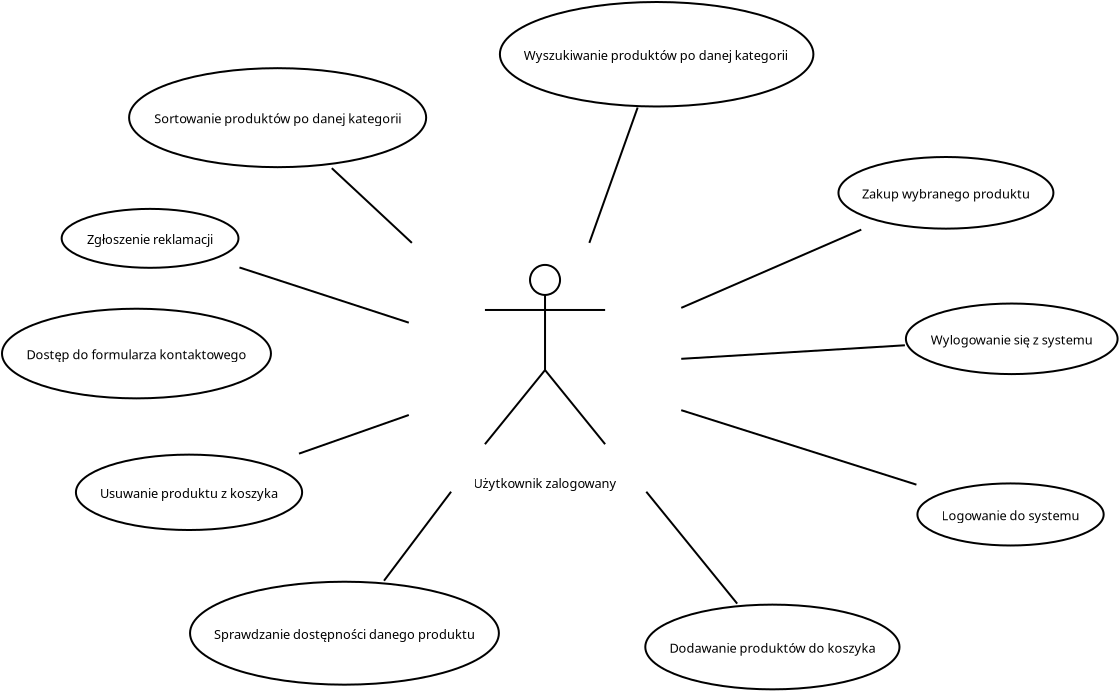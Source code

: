 <?xml version="1.0" encoding="UTF-8"?>
<dia:diagram xmlns:dia="http://www.lysator.liu.se/~alla/dia/">
  <dia:layer name="Tło" visible="true" connectable="true" active="true">
    <dia:object type="Standard - Line" version="0" id="O0">
      <dia:attribute name="obj_pos">
        <dia:point val="16.942,12.964"/>
      </dia:attribute>
      <dia:attribute name="obj_bb">
        <dia:rectangle val="5.117,9.175;17.005,13.027"/>
      </dia:attribute>
      <dia:attribute name="conn_endpoints">
        <dia:point val="16.942,12.964"/>
        <dia:point val="5.18,9.238"/>
      </dia:attribute>
      <dia:attribute name="numcp">
        <dia:int val="1"/>
      </dia:attribute>
      <dia:connections>
        <dia:connection handle="0" to="O2" connection="8"/>
        <dia:connection handle="1" to="O12" connection="8"/>
      </dia:connections>
    </dia:object>
    <dia:object type="UML - Usecase" version="0" id="O1">
      <dia:attribute name="obj_pos">
        <dia:point val="-3.887,-11.173"/>
      </dia:attribute>
      <dia:attribute name="obj_bb">
        <dia:rectangle val="-3.937,-11.223;12.675,-5.619"/>
      </dia:attribute>
      <dia:attribute name="meta">
        <dia:composite type="dict"/>
      </dia:attribute>
      <dia:attribute name="elem_corner">
        <dia:point val="-3.887,-11.173"/>
      </dia:attribute>
      <dia:attribute name="elem_width">
        <dia:real val="16.513"/>
      </dia:attribute>
      <dia:attribute name="elem_height">
        <dia:real val="5.504"/>
      </dia:attribute>
      <dia:attribute name="collaboration">
        <dia:boolean val="false"/>
      </dia:attribute>
      <dia:attribute name="text_outside">
        <dia:boolean val="false"/>
      </dia:attribute>
      <dia:attribute name="text">
        <dia:composite type="text">
          <dia:attribute name="string">
            <dia:string>#Wyszukiwanie produktów po danej kategorii#</dia:string>
          </dia:attribute>
          <dia:attribute name="font">
            <dia:font family="sans" style="0" name="Helvetica"/>
          </dia:attribute>
          <dia:attribute name="height">
            <dia:real val="0.8"/>
          </dia:attribute>
          <dia:attribute name="pos">
            <dia:point val="4.369,-8.226"/>
          </dia:attribute>
          <dia:attribute name="color">
            <dia:color val="#000000ff"/>
          </dia:attribute>
          <dia:attribute name="alignment">
            <dia:enum val="1"/>
          </dia:attribute>
        </dia:composite>
      </dia:attribute>
      <dia:attribute name="line_width">
        <dia:real val="0.1"/>
      </dia:attribute>
      <dia:attribute name="line_colour">
        <dia:color val="#000000ff"/>
      </dia:attribute>
      <dia:attribute name="fill_colour">
        <dia:color val="#ffffffff"/>
      </dia:attribute>
    </dia:object>
    <dia:object type="UML - Usecase" version="0" id="O2">
      <dia:attribute name="obj_pos">
        <dia:point val="16.989,12.898"/>
      </dia:attribute>
      <dia:attribute name="obj_bb">
        <dia:rectangle val="16.939,12.848;26.794,16.2"/>
      </dia:attribute>
      <dia:attribute name="meta">
        <dia:composite type="dict"/>
      </dia:attribute>
      <dia:attribute name="elem_corner">
        <dia:point val="16.989,12.898"/>
      </dia:attribute>
      <dia:attribute name="elem_width">
        <dia:real val="9.755"/>
      </dia:attribute>
      <dia:attribute name="elem_height">
        <dia:real val="3.252"/>
      </dia:attribute>
      <dia:attribute name="collaboration">
        <dia:boolean val="false"/>
      </dia:attribute>
      <dia:attribute name="text_outside">
        <dia:boolean val="false"/>
      </dia:attribute>
      <dia:attribute name="text">
        <dia:composite type="text">
          <dia:attribute name="string">
            <dia:string>#Logowanie do systemu#</dia:string>
          </dia:attribute>
          <dia:attribute name="font">
            <dia:font family="sans" style="0" name="Helvetica"/>
          </dia:attribute>
          <dia:attribute name="height">
            <dia:real val="0.8"/>
          </dia:attribute>
          <dia:attribute name="pos">
            <dia:point val="21.867,14.719"/>
          </dia:attribute>
          <dia:attribute name="color">
            <dia:color val="#000000ff"/>
          </dia:attribute>
          <dia:attribute name="alignment">
            <dia:enum val="1"/>
          </dia:attribute>
        </dia:composite>
      </dia:attribute>
      <dia:attribute name="line_width">
        <dia:real val="0.1"/>
      </dia:attribute>
      <dia:attribute name="line_colour">
        <dia:color val="#000000ff"/>
      </dia:attribute>
      <dia:attribute name="fill_colour">
        <dia:color val="#ffffffff"/>
      </dia:attribute>
    </dia:object>
    <dia:object type="UML - Usecase" version="0" id="O3">
      <dia:attribute name="obj_pos">
        <dia:point val="3.383,18.958"/>
      </dia:attribute>
      <dia:attribute name="obj_bb">
        <dia:rectangle val="3.333,18.908;16.753,23.448"/>
      </dia:attribute>
      <dia:attribute name="meta">
        <dia:composite type="dict"/>
      </dia:attribute>
      <dia:attribute name="elem_corner">
        <dia:point val="3.383,18.958"/>
      </dia:attribute>
      <dia:attribute name="elem_width">
        <dia:real val="13.32"/>
      </dia:attribute>
      <dia:attribute name="elem_height">
        <dia:real val="4.44"/>
      </dia:attribute>
      <dia:attribute name="collaboration">
        <dia:boolean val="false"/>
      </dia:attribute>
      <dia:attribute name="text_outside">
        <dia:boolean val="false"/>
      </dia:attribute>
      <dia:attribute name="text">
        <dia:composite type="text">
          <dia:attribute name="string">
            <dia:string>#Dodawanie produktów do koszyka#</dia:string>
          </dia:attribute>
          <dia:attribute name="font">
            <dia:font family="sans" style="0" name="Helvetica"/>
          </dia:attribute>
          <dia:attribute name="height">
            <dia:real val="0.8"/>
          </dia:attribute>
          <dia:attribute name="pos">
            <dia:point val="10.043,21.373"/>
          </dia:attribute>
          <dia:attribute name="color">
            <dia:color val="#000000ff"/>
          </dia:attribute>
          <dia:attribute name="alignment">
            <dia:enum val="1"/>
          </dia:attribute>
        </dia:composite>
      </dia:attribute>
      <dia:attribute name="line_width">
        <dia:real val="0.1"/>
      </dia:attribute>
      <dia:attribute name="line_colour">
        <dia:color val="#000000ff"/>
      </dia:attribute>
      <dia:attribute name="fill_colour">
        <dia:color val="#ffffffff"/>
      </dia:attribute>
    </dia:object>
    <dia:object type="Standard - Line" version="0" id="O4">
      <dia:attribute name="obj_pos">
        <dia:point val="3.285,-5.62"/>
      </dia:attribute>
      <dia:attribute name="obj_bb">
        <dia:rectangle val="0.708,-5.684;3.35,0.936"/>
      </dia:attribute>
      <dia:attribute name="conn_endpoints">
        <dia:point val="3.285,-5.62"/>
        <dia:point val="0.773,0.871"/>
      </dia:attribute>
      <dia:attribute name="numcp">
        <dia:int val="1"/>
      </dia:attribute>
      <dia:connections>
        <dia:connection handle="0" to="O1" connection="8"/>
        <dia:connection handle="1" to="O12" connection="8"/>
      </dia:connections>
    </dia:object>
    <dia:object type="Standard - Line" version="0" id="O5">
      <dia:attribute name="obj_pos">
        <dia:point val="8.163,18.908"/>
      </dia:attribute>
      <dia:attribute name="obj_bb">
        <dia:rectangle val="3.435,13.212;8.233,18.978"/>
      </dia:attribute>
      <dia:attribute name="conn_endpoints">
        <dia:point val="8.163,18.908"/>
        <dia:point val="3.505,13.282"/>
      </dia:attribute>
      <dia:attribute name="numcp">
        <dia:int val="1"/>
      </dia:attribute>
      <dia:connections>
        <dia:connection handle="0" to="O3" connection="8"/>
        <dia:connection handle="1" to="O12" connection="8"/>
      </dia:connections>
    </dia:object>
    <dia:object type="UML - Usecase" version="0" id="O6">
      <dia:attribute name="obj_pos">
        <dia:point val="-25.086,11.458"/>
      </dia:attribute>
      <dia:attribute name="obj_bb">
        <dia:rectangle val="-25.136,11.408;-13.171,15.463"/>
      </dia:attribute>
      <dia:attribute name="meta">
        <dia:composite type="dict"/>
      </dia:attribute>
      <dia:attribute name="elem_corner">
        <dia:point val="-25.086,11.458"/>
      </dia:attribute>
      <dia:attribute name="elem_width">
        <dia:real val="11.865"/>
      </dia:attribute>
      <dia:attribute name="elem_height">
        <dia:real val="3.955"/>
      </dia:attribute>
      <dia:attribute name="collaboration">
        <dia:boolean val="false"/>
      </dia:attribute>
      <dia:attribute name="text_outside">
        <dia:boolean val="false"/>
      </dia:attribute>
      <dia:attribute name="text">
        <dia:composite type="text">
          <dia:attribute name="string">
            <dia:string>#Usuwanie produktu z koszyka#</dia:string>
          </dia:attribute>
          <dia:attribute name="font">
            <dia:font family="sans" style="0" name="Helvetica"/>
          </dia:attribute>
          <dia:attribute name="height">
            <dia:real val="0.8"/>
          </dia:attribute>
          <dia:attribute name="pos">
            <dia:point val="-19.153,13.631"/>
          </dia:attribute>
          <dia:attribute name="color">
            <dia:color val="#000000ff"/>
          </dia:attribute>
          <dia:attribute name="alignment">
            <dia:enum val="1"/>
          </dia:attribute>
        </dia:composite>
      </dia:attribute>
      <dia:attribute name="line_width">
        <dia:real val="0.1"/>
      </dia:attribute>
      <dia:attribute name="line_colour">
        <dia:color val="#000000ff"/>
      </dia:attribute>
      <dia:attribute name="fill_colour">
        <dia:color val="#ffffffff"/>
      </dia:attribute>
    </dia:object>
    <dia:object type="UML - Usecase" version="0" id="O7">
      <dia:attribute name="obj_pos">
        <dia:point val="-22.427,-7.865"/>
      </dia:attribute>
      <dia:attribute name="obj_bb">
        <dia:rectangle val="-22.477,-7.915;-6.782,-2.616"/>
      </dia:attribute>
      <dia:attribute name="meta">
        <dia:composite type="dict"/>
      </dia:attribute>
      <dia:attribute name="elem_corner">
        <dia:point val="-22.427,-7.865"/>
      </dia:attribute>
      <dia:attribute name="elem_width">
        <dia:real val="15.595"/>
      </dia:attribute>
      <dia:attribute name="elem_height">
        <dia:real val="5.198"/>
      </dia:attribute>
      <dia:attribute name="collaboration">
        <dia:boolean val="false"/>
      </dia:attribute>
      <dia:attribute name="text_outside">
        <dia:boolean val="false"/>
      </dia:attribute>
      <dia:attribute name="text">
        <dia:composite type="text">
          <dia:attribute name="string">
            <dia:string>#Sortowanie produktów po danej kategorii#</dia:string>
          </dia:attribute>
          <dia:attribute name="font">
            <dia:font family="sans" style="0" name="Helvetica"/>
          </dia:attribute>
          <dia:attribute name="height">
            <dia:real val="0.8"/>
          </dia:attribute>
          <dia:attribute name="pos">
            <dia:point val="-14.63,-5.071"/>
          </dia:attribute>
          <dia:attribute name="color">
            <dia:color val="#000000ff"/>
          </dia:attribute>
          <dia:attribute name="alignment">
            <dia:enum val="1"/>
          </dia:attribute>
        </dia:composite>
      </dia:attribute>
      <dia:attribute name="line_width">
        <dia:real val="0.1"/>
      </dia:attribute>
      <dia:attribute name="line_colour">
        <dia:color val="#000000ff"/>
      </dia:attribute>
      <dia:attribute name="fill_colour">
        <dia:color val="#ffffffff"/>
      </dia:attribute>
    </dia:object>
    <dia:object type="UML - Usecase" version="0" id="O8">
      <dia:attribute name="obj_pos">
        <dia:point val="-19.38,17.813"/>
      </dia:attribute>
      <dia:attribute name="obj_bb">
        <dia:rectangle val="-19.43,17.763;-3.087,23.277"/>
      </dia:attribute>
      <dia:attribute name="meta">
        <dia:composite type="dict"/>
      </dia:attribute>
      <dia:attribute name="elem_corner">
        <dia:point val="-19.38,17.813"/>
      </dia:attribute>
      <dia:attribute name="elem_width">
        <dia:real val="16.242"/>
      </dia:attribute>
      <dia:attribute name="elem_height">
        <dia:real val="5.414"/>
      </dia:attribute>
      <dia:attribute name="collaboration">
        <dia:boolean val="false"/>
      </dia:attribute>
      <dia:attribute name="text_outside">
        <dia:boolean val="false"/>
      </dia:attribute>
      <dia:attribute name="text">
        <dia:composite type="text">
          <dia:attribute name="string">
            <dia:string>#Sprawdzanie dostępności danego produktu#</dia:string>
          </dia:attribute>
          <dia:attribute name="font">
            <dia:font family="sans" style="0" name="Helvetica"/>
          </dia:attribute>
          <dia:attribute name="height">
            <dia:real val="0.8"/>
          </dia:attribute>
          <dia:attribute name="pos">
            <dia:point val="-11.259,20.715"/>
          </dia:attribute>
          <dia:attribute name="color">
            <dia:color val="#000000ff"/>
          </dia:attribute>
          <dia:attribute name="alignment">
            <dia:enum val="1"/>
          </dia:attribute>
        </dia:composite>
      </dia:attribute>
      <dia:attribute name="line_width">
        <dia:real val="0.1"/>
      </dia:attribute>
      <dia:attribute name="line_colour">
        <dia:color val="#000000ff"/>
      </dia:attribute>
      <dia:attribute name="fill_colour">
        <dia:color val="#ffffffff"/>
      </dia:attribute>
    </dia:object>
    <dia:object type="Standard - Line" version="0" id="O9">
      <dia:attribute name="obj_pos">
        <dia:point val="-11.842,-2.618"/>
      </dia:attribute>
      <dia:attribute name="obj_bb">
        <dia:rectangle val="-11.912,-2.688;-8.091,0.948"/>
      </dia:attribute>
      <dia:attribute name="conn_endpoints">
        <dia:point val="-11.842,-2.618"/>
        <dia:point val="-8.162,0.877"/>
      </dia:attribute>
      <dia:attribute name="numcp">
        <dia:int val="1"/>
      </dia:attribute>
      <dia:connections>
        <dia:connection handle="0" to="O7" connection="8"/>
        <dia:connection handle="1" to="O12" connection="8"/>
      </dia:connections>
    </dia:object>
    <dia:object type="Standard - Line" version="0" id="O10">
      <dia:attribute name="obj_pos">
        <dia:point val="-13.564,11.409"/>
      </dia:attribute>
      <dia:attribute name="obj_bb">
        <dia:rectangle val="-13.628,9.48;-8.36,11.473"/>
      </dia:attribute>
      <dia:attribute name="conn_endpoints">
        <dia:point val="-13.564,11.409"/>
        <dia:point val="-8.424,9.544"/>
      </dia:attribute>
      <dia:attribute name="numcp">
        <dia:int val="1"/>
      </dia:attribute>
      <dia:connections>
        <dia:connection handle="0" to="O6" connection="8"/>
        <dia:connection handle="1" to="O12" connection="8"/>
      </dia:connections>
    </dia:object>
    <dia:object type="Standard - Line" version="0" id="O11">
      <dia:attribute name="obj_pos">
        <dia:point val="-9.283,17.763"/>
      </dia:attribute>
      <dia:attribute name="obj_bb">
        <dia:rectangle val="-9.353,13.219;-6.009,17.833"/>
      </dia:attribute>
      <dia:attribute name="conn_endpoints">
        <dia:point val="-9.283,17.763"/>
        <dia:point val="-6.078,13.289"/>
      </dia:attribute>
      <dia:attribute name="numcp">
        <dia:int val="1"/>
      </dia:attribute>
      <dia:connections>
        <dia:connection handle="0" to="O8" connection="8"/>
        <dia:connection handle="1" to="O12" connection="8"/>
      </dia:connections>
    </dia:object>
    <dia:object type="UML - Actor" version="0" id="O12">
      <dia:attribute name="obj_pos">
        <dia:point val="-1.63,7.08"/>
      </dia:attribute>
      <dia:attribute name="obj_bb">
        <dia:rectangle val="-8.441,0.871;5.18,13.289"/>
      </dia:attribute>
      <dia:attribute name="meta">
        <dia:composite type="dict"/>
      </dia:attribute>
      <dia:attribute name="elem_corner">
        <dia:point val="-8.391,0.921"/>
      </dia:attribute>
      <dia:attribute name="elem_width">
        <dia:real val="13.521"/>
      </dia:attribute>
      <dia:attribute name="elem_height">
        <dia:real val="12.318"/>
      </dia:attribute>
      <dia:attribute name="text">
        <dia:composite type="text">
          <dia:attribute name="string">
            <dia:string>#Użytkownik zalogowany#</dia:string>
          </dia:attribute>
          <dia:attribute name="font">
            <dia:font family="sans" style="0" name="Helvetica"/>
          </dia:attribute>
          <dia:attribute name="height">
            <dia:real val="0.8"/>
          </dia:attribute>
          <dia:attribute name="pos">
            <dia:point val="-1.63,13.034"/>
          </dia:attribute>
          <dia:attribute name="color">
            <dia:color val="#000000ff"/>
          </dia:attribute>
          <dia:attribute name="alignment">
            <dia:enum val="1"/>
          </dia:attribute>
        </dia:composite>
      </dia:attribute>
      <dia:attribute name="line_width">
        <dia:real val="0.1"/>
      </dia:attribute>
      <dia:attribute name="line_colour">
        <dia:color val="#000000ff"/>
      </dia:attribute>
      <dia:attribute name="fill_colour">
        <dia:color val="#ffffffff"/>
      </dia:attribute>
    </dia:object>
    <dia:object type="UML - Usecase" version="0" id="O13">
      <dia:attribute name="obj_pos">
        <dia:point val="13.041,-3.423"/>
      </dia:attribute>
      <dia:attribute name="obj_bb">
        <dia:rectangle val="12.991,-3.473;24.339,0.376"/>
      </dia:attribute>
      <dia:attribute name="meta">
        <dia:composite type="dict"/>
      </dia:attribute>
      <dia:attribute name="elem_corner">
        <dia:point val="13.041,-3.423"/>
      </dia:attribute>
      <dia:attribute name="elem_width">
        <dia:real val="11.248"/>
      </dia:attribute>
      <dia:attribute name="elem_height">
        <dia:real val="3.749"/>
      </dia:attribute>
      <dia:attribute name="collaboration">
        <dia:boolean val="false"/>
      </dia:attribute>
      <dia:attribute name="text_outside">
        <dia:boolean val="false"/>
      </dia:attribute>
      <dia:attribute name="text">
        <dia:composite type="text">
          <dia:attribute name="string">
            <dia:string>#Zakup wybranego produktu#</dia:string>
          </dia:attribute>
          <dia:attribute name="font">
            <dia:font family="sans" style="0" name="Helvetica"/>
          </dia:attribute>
          <dia:attribute name="height">
            <dia:real val="0.8"/>
          </dia:attribute>
          <dia:attribute name="pos">
            <dia:point val="18.665,-1.353"/>
          </dia:attribute>
          <dia:attribute name="color">
            <dia:color val="#000000ff"/>
          </dia:attribute>
          <dia:attribute name="alignment">
            <dia:enum val="1"/>
          </dia:attribute>
        </dia:composite>
      </dia:attribute>
      <dia:attribute name="line_width">
        <dia:real val="0.1"/>
      </dia:attribute>
      <dia:attribute name="line_colour">
        <dia:color val="#000000ff"/>
      </dia:attribute>
      <dia:attribute name="fill_colour">
        <dia:color val="#ffffffff"/>
      </dia:attribute>
    </dia:object>
    <dia:object type="UML - Usecase" version="0" id="O14">
      <dia:attribute name="obj_pos">
        <dia:point val="-25.799,-0.829"/>
      </dia:attribute>
      <dia:attribute name="obj_bb">
        <dia:rectangle val="-25.849,-0.879;-16.382,2.343"/>
      </dia:attribute>
      <dia:attribute name="meta">
        <dia:composite type="dict"/>
      </dia:attribute>
      <dia:attribute name="elem_corner">
        <dia:point val="-25.799,-0.829"/>
      </dia:attribute>
      <dia:attribute name="elem_width">
        <dia:real val="9.367"/>
      </dia:attribute>
      <dia:attribute name="elem_height">
        <dia:real val="3.123"/>
      </dia:attribute>
      <dia:attribute name="collaboration">
        <dia:boolean val="false"/>
      </dia:attribute>
      <dia:attribute name="text_outside">
        <dia:boolean val="false"/>
      </dia:attribute>
      <dia:attribute name="text">
        <dia:composite type="text">
          <dia:attribute name="string">
            <dia:string>#Zgłoszenie reklamacji#</dia:string>
          </dia:attribute>
          <dia:attribute name="font">
            <dia:font family="sans" style="0" name="Helvetica"/>
          </dia:attribute>
          <dia:attribute name="height">
            <dia:real val="0.8"/>
          </dia:attribute>
          <dia:attribute name="pos">
            <dia:point val="-21.115,0.927"/>
          </dia:attribute>
          <dia:attribute name="color">
            <dia:color val="#000000ff"/>
          </dia:attribute>
          <dia:attribute name="alignment">
            <dia:enum val="1"/>
          </dia:attribute>
        </dia:composite>
      </dia:attribute>
      <dia:attribute name="line_width">
        <dia:real val="0.1"/>
      </dia:attribute>
      <dia:attribute name="line_colour">
        <dia:color val="#000000ff"/>
      </dia:attribute>
      <dia:attribute name="fill_colour">
        <dia:color val="#ffffffff"/>
      </dia:attribute>
    </dia:object>
    <dia:object type="UML - Usecase" version="0" id="O15">
      <dia:attribute name="obj_pos">
        <dia:point val="-28.782,4.163"/>
      </dia:attribute>
      <dia:attribute name="obj_bb">
        <dia:rectangle val="-28.832,4.114;-14.679,8.898"/>
      </dia:attribute>
      <dia:attribute name="meta">
        <dia:composite type="dict"/>
      </dia:attribute>
      <dia:attribute name="elem_corner">
        <dia:point val="-28.782,4.163"/>
      </dia:attribute>
      <dia:attribute name="elem_width">
        <dia:real val="14.053"/>
      </dia:attribute>
      <dia:attribute name="elem_height">
        <dia:real val="4.684"/>
      </dia:attribute>
      <dia:attribute name="collaboration">
        <dia:boolean val="false"/>
      </dia:attribute>
      <dia:attribute name="text_outside">
        <dia:boolean val="false"/>
      </dia:attribute>
      <dia:attribute name="text">
        <dia:composite type="text">
          <dia:attribute name="string">
            <dia:string>#Dostęp do formularza kontaktowego#</dia:string>
          </dia:attribute>
          <dia:attribute name="font">
            <dia:font family="sans" style="0" name="Helvetica"/>
          </dia:attribute>
          <dia:attribute name="height">
            <dia:real val="0.8"/>
          </dia:attribute>
          <dia:attribute name="pos">
            <dia:point val="-21.756,6.701"/>
          </dia:attribute>
          <dia:attribute name="color">
            <dia:color val="#000000ff"/>
          </dia:attribute>
          <dia:attribute name="alignment">
            <dia:enum val="1"/>
          </dia:attribute>
        </dia:composite>
      </dia:attribute>
      <dia:attribute name="line_width">
        <dia:real val="0.1"/>
      </dia:attribute>
      <dia:attribute name="line_colour">
        <dia:color val="#000000ff"/>
      </dia:attribute>
      <dia:attribute name="fill_colour">
        <dia:color val="#ffffffff"/>
      </dia:attribute>
    </dia:object>
    <dia:object type="UML - Usecase" version="0" id="O16">
      <dia:attribute name="obj_pos">
        <dia:point val="16.413,3.904"/>
      </dia:attribute>
      <dia:attribute name="obj_bb">
        <dia:rectangle val="16.363,3.854;27.693,7.697"/>
      </dia:attribute>
      <dia:attribute name="meta">
        <dia:composite type="dict"/>
      </dia:attribute>
      <dia:attribute name="elem_corner">
        <dia:point val="16.413,3.904"/>
      </dia:attribute>
      <dia:attribute name="elem_width">
        <dia:real val="11.23"/>
      </dia:attribute>
      <dia:attribute name="elem_height">
        <dia:real val="3.743"/>
      </dia:attribute>
      <dia:attribute name="collaboration">
        <dia:boolean val="false"/>
      </dia:attribute>
      <dia:attribute name="text_outside">
        <dia:boolean val="false"/>
      </dia:attribute>
      <dia:attribute name="text">
        <dia:composite type="text">
          <dia:attribute name="string">
            <dia:string>#Wylogowanie się z systemu#</dia:string>
          </dia:attribute>
          <dia:attribute name="font">
            <dia:font family="sans" style="0" name="Helvetica"/>
          </dia:attribute>
          <dia:attribute name="height">
            <dia:real val="0.8"/>
          </dia:attribute>
          <dia:attribute name="pos">
            <dia:point val="22.028,5.971"/>
          </dia:attribute>
          <dia:attribute name="color">
            <dia:color val="#000000ff"/>
          </dia:attribute>
          <dia:attribute name="alignment">
            <dia:enum val="1"/>
          </dia:attribute>
        </dia:composite>
      </dia:attribute>
      <dia:attribute name="line_width">
        <dia:real val="0.1"/>
      </dia:attribute>
      <dia:attribute name="line_colour">
        <dia:color val="#000000ff"/>
      </dia:attribute>
      <dia:attribute name="fill_colour">
        <dia:color val="#ffffffff"/>
      </dia:attribute>
    </dia:object>
    <dia:object type="Standard - Line" version="0" id="O17">
      <dia:attribute name="obj_pos">
        <dia:point val="-8.441,4.861"/>
      </dia:attribute>
      <dia:attribute name="obj_bb">
        <dia:rectangle val="-16.445,2.211;-8.378,4.924"/>
      </dia:attribute>
      <dia:attribute name="conn_endpoints">
        <dia:point val="-8.441,4.861"/>
        <dia:point val="-16.381,2.274"/>
      </dia:attribute>
      <dia:attribute name="numcp">
        <dia:int val="1"/>
      </dia:attribute>
      <dia:connections>
        <dia:connection handle="0" to="O12" connection="8"/>
        <dia:connection handle="1" to="O14" connection="8"/>
      </dia:connections>
    </dia:object>
    <dia:object type="Standard - Line" version="0" id="O18">
      <dia:attribute name="obj_pos">
        <dia:point val="5.18,6.705"/>
      </dia:attribute>
      <dia:attribute name="obj_bb">
        <dia:rectangle val="5.128,6.035;16.415,6.757"/>
      </dia:attribute>
      <dia:attribute name="conn_endpoints">
        <dia:point val="5.18,6.705"/>
        <dia:point val="16.363,6.088"/>
      </dia:attribute>
      <dia:attribute name="numcp">
        <dia:int val="1"/>
      </dia:attribute>
      <dia:connections>
        <dia:connection handle="0" to="O12" connection="8"/>
        <dia:connection handle="1" to="O16" connection="8"/>
      </dia:connections>
    </dia:object>
    <dia:object type="Standard - Line" version="0" id="O19">
      <dia:attribute name="obj_pos">
        <dia:point val="5.18,4.185"/>
      </dia:attribute>
      <dia:attribute name="obj_bb">
        <dia:rectangle val="5.115,0.309;14.207,4.25"/>
      </dia:attribute>
      <dia:attribute name="conn_endpoints">
        <dia:point val="5.18,4.185"/>
        <dia:point val="14.141,0.375"/>
      </dia:attribute>
      <dia:attribute name="numcp">
        <dia:int val="1"/>
      </dia:attribute>
      <dia:connections>
        <dia:connection handle="0" to="O12" connection="8"/>
        <dia:connection handle="1" to="O13" connection="8"/>
      </dia:connections>
    </dia:object>
  </dia:layer>
</dia:diagram>

